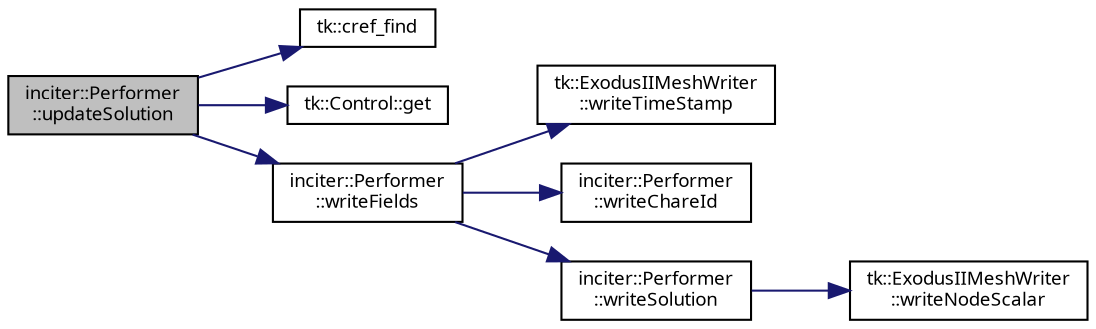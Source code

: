 digraph "inciter::Performer::updateSolution"
{
 // INTERACTIVE_SVG=YES
  bgcolor="transparent";
  edge [fontname="sans-serif",fontsize="9",labelfontname="sans-serif",labelfontsize="9"];
  node [fontname="sans-serif",fontsize="9",shape=record];
  rankdir="LR";
  Node1 [label="inciter::Performer\l::updateSolution",height=0.2,width=0.4,color="black", fillcolor="grey75", style="filled", fontcolor="black"];
  Node1 -> Node2 [color="midnightblue",fontsize="9",style="solid",fontname="sans-serif"];
  Node2 [label="tk::cref_find",height=0.2,width=0.4,color="black",URL="$namespacetk.html#a2e002561a68875b091a264eb2a1e5f6c"];
  Node1 -> Node3 [color="midnightblue",fontsize="9",style="solid",fontname="sans-serif"];
  Node3 [label="tk::Control::get",height=0.2,width=0.4,color="black",URL="$classtk_1_1_control.html#a85c14acef1b9de96946fcf2ab7c08721",tooltip="Const-ref accessor to single element at 1st level. "];
  Node1 -> Node4 [color="midnightblue",fontsize="9",style="solid",fontname="sans-serif"];
  Node4 [label="inciter::Performer\l::writeFields",height=0.2,width=0.4,color="black",URL="$classinciter_1_1_performer.html#a32aa93c1a15cf92563de508a50158029",tooltip="Output mesh-based fields to file. "];
  Node4 -> Node5 [color="midnightblue",fontsize="9",style="solid",fontname="sans-serif"];
  Node5 [label="tk::ExodusIIMeshWriter\l::writeTimeStamp",height=0.2,width=0.4,color="black",URL="$classtk_1_1_exodus_i_i_mesh_writer.html#aa9ff367ba839664d9cb1df685bc2ba03",tooltip="Write time stamp to ExodusII file. "];
  Node4 -> Node6 [color="midnightblue",fontsize="9",style="solid",fontname="sans-serif"];
  Node6 [label="inciter::Performer\l::writeChareId",height=0.2,width=0.4,color="black",URL="$classinciter_1_1_performer.html#a37cee760bab2ed04ec2b48d5301987db",tooltip="Output chare mesh chare id field to file. "];
  Node4 -> Node7 [color="midnightblue",fontsize="9",style="solid",fontname="sans-serif"];
  Node7 [label="inciter::Performer\l::writeSolution",height=0.2,width=0.4,color="black",URL="$classinciter_1_1_performer.html#a7629eff16df98c9ec3f01a8144eb74ca",tooltip="Output solution to file. "];
  Node7 -> Node8 [color="midnightblue",fontsize="9",style="solid",fontname="sans-serif"];
  Node8 [label="tk::ExodusIIMeshWriter\l::writeNodeScalar",height=0.2,width=0.4,color="black",URL="$classtk_1_1_exodus_i_i_mesh_writer.html#ab754f5b9c85bfbe56c9e4f90e0b9664c",tooltip="Write node scalar field to ExodusII file. "];
}
